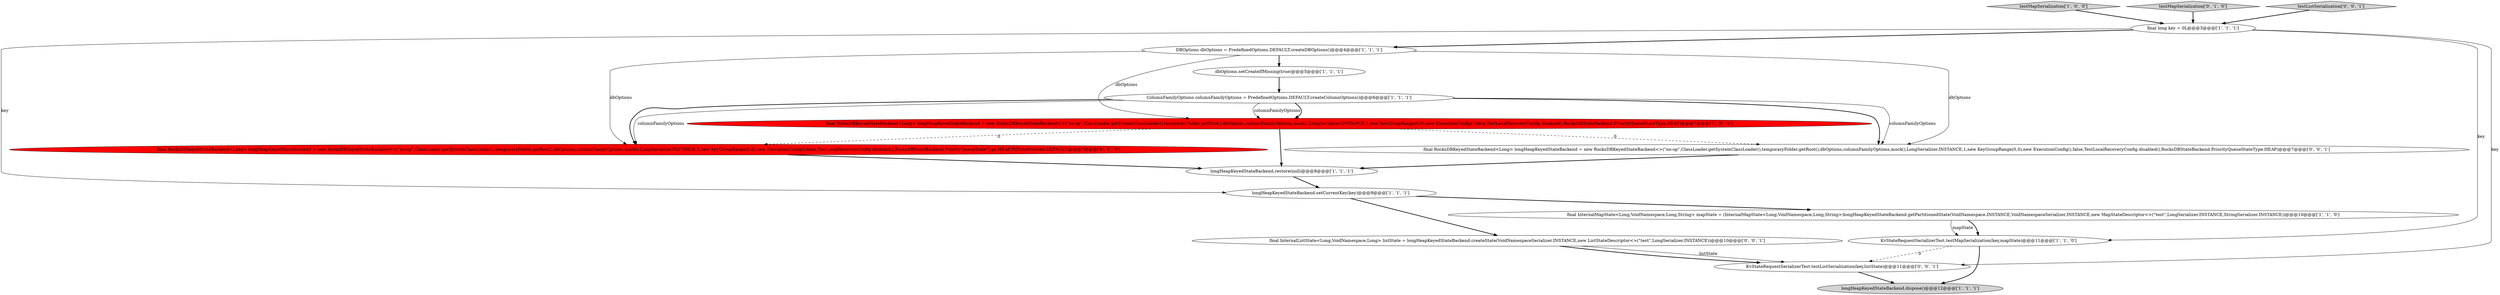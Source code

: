 digraph {
1 [style = filled, label = "ColumnFamilyOptions columnFamilyOptions = PredefinedOptions.DEFAULT.createColumnOptions()@@@6@@@['1', '1', '1']", fillcolor = white, shape = ellipse image = "AAA0AAABBB1BBB"];
2 [style = filled, label = "longHeapKeyedStateBackend.setCurrentKey(key)@@@9@@@['1', '1', '1']", fillcolor = white, shape = ellipse image = "AAA0AAABBB1BBB"];
15 [style = filled, label = "KvStateRequestSerializerTest.testListSerialization(key,listState)@@@11@@@['0', '0', '1']", fillcolor = white, shape = ellipse image = "AAA0AAABBB3BBB"];
9 [style = filled, label = "testMapSerialization['1', '0', '0']", fillcolor = lightgray, shape = diamond image = "AAA0AAABBB1BBB"];
0 [style = filled, label = "final InternalMapState<Long,VoidNamespace,Long,String> mapState = (InternalMapState<Long,VoidNamespace,Long,String>)longHeapKeyedStateBackend.getPartitionedState(VoidNamespace.INSTANCE,VoidNamespaceSerializer.INSTANCE,new MapStateDescriptor<>(\"test\",LongSerializer.INSTANCE,StringSerializer.INSTANCE))@@@10@@@['1', '1', '0']", fillcolor = white, shape = ellipse image = "AAA0AAABBB1BBB"];
6 [style = filled, label = "final RocksDBKeyedStateBackend<Long> longHeapKeyedStateBackend = new RocksDBKeyedStateBackend<>(\"no-op\",ClassLoader.getSystemClassLoader(),temporaryFolder.getRoot(),dbOptions,columnFamilyOptions,mock(),LongSerializer.INSTANCE,1,new KeyGroupRange(0,0),new ExecutionConfig(),false,TestLocalRecoveryConfig.disabled(),RocksDBStateBackend.PriorityQueueStateType.HEAP)@@@7@@@['1', '0', '0']", fillcolor = red, shape = ellipse image = "AAA1AAABBB1BBB"];
8 [style = filled, label = "longHeapKeyedStateBackend.dispose()@@@12@@@['1', '1', '1']", fillcolor = lightgray, shape = ellipse image = "AAA0AAABBB1BBB"];
5 [style = filled, label = "DBOptions dbOptions = PredefinedOptions.DEFAULT.createDBOptions()@@@4@@@['1', '1', '1']", fillcolor = white, shape = ellipse image = "AAA0AAABBB1BBB"];
10 [style = filled, label = "final long key = 0L@@@3@@@['1', '1', '1']", fillcolor = white, shape = ellipse image = "AAA0AAABBB1BBB"];
13 [style = filled, label = "final InternalListState<Long,VoidNamespace,Long> listState = longHeapKeyedStateBackend.createState(VoidNamespaceSerializer.INSTANCE,new ListStateDescriptor<>(\"test\",LongSerializer.INSTANCE))@@@10@@@['0', '0', '1']", fillcolor = white, shape = ellipse image = "AAA0AAABBB3BBB"];
4 [style = filled, label = "longHeapKeyedStateBackend.restore(null)@@@8@@@['1', '1', '1']", fillcolor = white, shape = ellipse image = "AAA0AAABBB1BBB"];
12 [style = filled, label = "testMapSerialization['0', '1', '0']", fillcolor = lightgray, shape = diamond image = "AAA0AAABBB2BBB"];
14 [style = filled, label = "testListSerialization['0', '0', '1']", fillcolor = lightgray, shape = diamond image = "AAA0AAABBB3BBB"];
16 [style = filled, label = "final RocksDBKeyedStateBackend<Long> longHeapKeyedStateBackend = new RocksDBKeyedStateBackend<>(\"no-op\",ClassLoader.getSystemClassLoader(),temporaryFolder.getRoot(),dbOptions,columnFamilyOptions,mock(),LongSerializer.INSTANCE,1,new KeyGroupRange(0,0),new ExecutionConfig(),false,TestLocalRecoveryConfig.disabled(),RocksDBStateBackend.PriorityQueueStateType.HEAP)@@@7@@@['0', '0', '1']", fillcolor = white, shape = ellipse image = "AAA0AAABBB3BBB"];
11 [style = filled, label = "final RocksDBKeyedStateBackend<Long> longHeapKeyedStateBackend = new RocksDBKeyedStateBackend<>(\"no-op\",ClassLoader.getSystemClassLoader(),temporaryFolder.getRoot(),dbOptions,columnFamilyOptions,mock(),LongSerializer.INSTANCE,1,new KeyGroupRange(0,0),new ExecutionConfig(),false,TestLocalRecoveryConfig.disabled(),RocksDBStateBackend.PriorityQueueStateType.HEAP,TtlTimeProvider.DEFAULT)@@@7@@@['0', '1', '0']", fillcolor = red, shape = ellipse image = "AAA1AAABBB2BBB"];
3 [style = filled, label = "dbOptions.setCreateIfMissing(true)@@@5@@@['1', '1', '1']", fillcolor = white, shape = ellipse image = "AAA0AAABBB1BBB"];
7 [style = filled, label = "KvStateRequestSerializerTest.testMapSerialization(key,mapState)@@@11@@@['1', '1', '0']", fillcolor = white, shape = ellipse image = "AAA0AAABBB1BBB"];
5->3 [style = bold, label=""];
3->1 [style = bold, label=""];
11->4 [style = bold, label=""];
6->11 [style = dashed, label="0"];
14->10 [style = bold, label=""];
1->11 [style = solid, label="columnFamilyOptions"];
4->2 [style = bold, label=""];
9->10 [style = bold, label=""];
5->16 [style = solid, label="dbOptions"];
7->8 [style = bold, label=""];
10->15 [style = solid, label="key"];
5->6 [style = solid, label="dbOptions"];
10->7 [style = solid, label="key"];
1->11 [style = bold, label=""];
2->13 [style = bold, label=""];
0->7 [style = bold, label=""];
1->6 [style = solid, label="columnFamilyOptions"];
1->16 [style = solid, label="columnFamilyOptions"];
6->4 [style = bold, label=""];
2->0 [style = bold, label=""];
1->6 [style = bold, label=""];
12->10 [style = bold, label=""];
6->16 [style = dashed, label="0"];
10->5 [style = bold, label=""];
10->2 [style = solid, label="key"];
1->16 [style = bold, label=""];
13->15 [style = solid, label="listState"];
7->15 [style = dashed, label="0"];
5->11 [style = solid, label="dbOptions"];
13->15 [style = bold, label=""];
16->4 [style = bold, label=""];
0->7 [style = solid, label="mapState"];
15->8 [style = bold, label=""];
}
